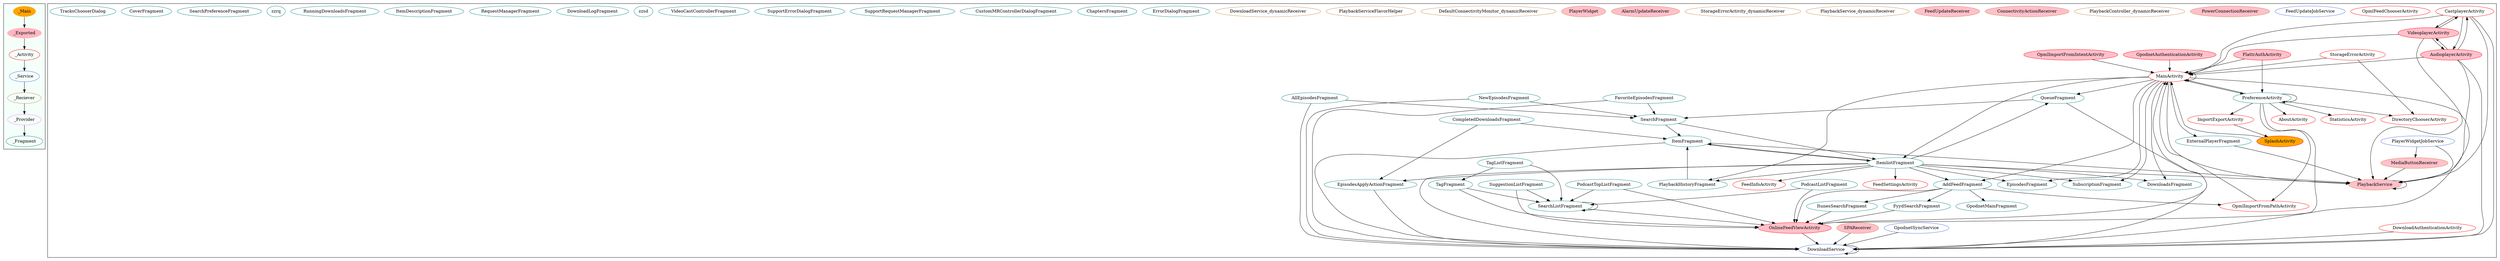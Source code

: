 digraph G {
subgraph cluster_legend{ 
bgcolor=mintcream;
_Activity[color = red];
_Service[color = royalblue];
_Provider[color = violet];
_Reciever[color = peru];
_Fragment[color = teal];
_Main[style=filled, fillcolor=orange, color = mintcream];
_Exported[style=filled, fillcolor=lightpink, color = mintcream];
_Main -> _Exported -> _Activity -> _Service -> _Reciever -> _Provider -> _Fragment; 
}
subgraph cluster_component{ 
CastplayerActivity[color = red];
StorageErrorActivity[color = red];
FeedInfoActivity[color = red];
FeedSettingsActivity[color = red];
AboutActivity[color = red];
OpmlImportFromPathActivity[color = red];
VideoplayerActivity[style=filled, fillcolor=pink, color = red];
FlattrAuthActivity[style=filled, fillcolor=pink, color = red];
DownloadAuthenticationActivity[color = red];
OpmlFeedChooserActivity[color = red];
ImportExportActivity[color = red];
SplashActivity[style=filled, fillcolor=orange, color = red];
DirectoryChooserActivity[color = red];
StatisticsActivity[color = red];
MainActivity[color = red];
AudioplayerActivity[style=filled, fillcolor=pink, color = red];
PreferenceActivity[color = red];
GpodnetAuthenticationActivity[style=filled, fillcolor=pink, color = red];
OnlineFeedViewActivity[style=filled, fillcolor=pink, color = red];
OpmlImportFromIntentActivity[style=filled, fillcolor=pink, color = red];
PlaybackService[style=filled, fillcolor=pink, color = royalblue];
FeedUpdateJobService[color = royalblue];
GpodnetSyncService[color = royalblue];
PlayerWidgetJobService[color = royalblue];
DownloadService[color = royalblue];
PowerConnectionReceiver[style=filled, fillcolor=pink, color = peru];
PlaybackController_dynamicReceiver[color = peru];
ConnectivityActionReceiver[style=filled, fillcolor=pink, color = peru];
FeedUpdateReceiver[style=filled, fillcolor=pink, color = peru];
MediaButtonReceiver[style=filled, fillcolor=pink, color = peru];
PlaybackService[color = peru];
PlaybackService_dynamicReceiver[color = peru];
StorageErrorActivity_dynamicReceiver[color = peru];
AlarmUpdateReceiver[style=filled, fillcolor=pink, color = peru];
PlayerWidget[style=filled, fillcolor=pink, color = peru];
SPAReceiver[style=filled, fillcolor=pink, color = peru];
DefaultConnectivityMonitor_dynamicReceiver[color = peru];
PlaybackServiceFlavorHelper[color = peru];
DownloadService_dynamicReceiver[color = peru];
TagFragment[color = teal];
ErrorDialogFragment[color = teal];
SearchFragment[color = teal];
ChaptersFragment[color = teal];
PodcastTopListFragment[color = teal];
EpisodesApplyActionFragment[color = teal];
CustomMRControllerDialogFragment[color = teal];
SupportRequestManagerFragment[color = teal];
SupportErrorDialogFragment[color = teal];
VideoCastControllerFragment[color = teal];
ItunesSearchFragment[color = teal];
PreferenceActivity[color = teal];
SearchListFragment[color = teal];
QueueFragment[color = teal];
ExternalPlayerFragment[color = teal];
FavoriteEpisodesFragment[color = teal];
SubscriptionFragment[color = teal];
zzsd[color = teal];
DownloadLogFragment[color = teal];
NewEpisodesFragment[color = teal];
RequestManagerFragment[color = teal];
ItemDescriptionFragment[color = teal];
ItemFragment[color = teal];
AllEpisodesFragment[color = teal];
SuggestionListFragment[color = teal];
RunningDownloadsFragment[color = teal];
zzrq[color = teal];
SearchPreferenceFragment[color = teal];
DownloadsFragment[color = teal];
PlaybackHistoryFragment[color = teal];
ItemlistFragment[color = teal];
EpisodesFragment[color = teal];
FyydSearchFragment[color = teal];
CoverFragment[color = teal];
TagListFragment[color = teal];
PodcastListFragment[color = teal];
GpodnetMainFragment[color = teal];
AddFeedFragment[color = teal];
CompletedDownloadsFragment[color = teal];
TracksChooserDialog[color = teal];
CastplayerActivity->AudioplayerActivity;
CastplayerActivity->MainActivity;
CastplayerActivity->PlaybackService;
CastplayerActivity->DownloadService;
CastplayerActivity->VideoplayerActivity;
TagFragment->SearchListFragment;
TagFragment->OnlineFeedViewActivity;
SearchFragment->ItemFragment;
SearchFragment->ItemlistFragment;
VideoplayerActivity->MainActivity;
VideoplayerActivity->PlaybackService;
VideoplayerActivity->AudioplayerActivity;
VideoplayerActivity->CastplayerActivity;
FlattrAuthActivity->MainActivity;
FlattrAuthActivity->PreferenceActivity;
PodcastTopListFragment->SearchListFragment;
PodcastTopListFragment->OnlineFeedViewActivity;
PlayerWidgetJobService->MediaButtonReceiver;
PlayerWidgetJobService->PlaybackService;
EpisodesApplyActionFragment->DownloadService;
SPAReceiver->DownloadService;
ItunesSearchFragment->OnlineFeedViewActivity;
GpodnetSyncService->DownloadService;
QueueFragment->DownloadService;
QueueFragment->SearchFragment;
FavoriteEpisodesFragment->SearchFragment;
FavoriteEpisodesFragment->DownloadService;
PlaybackService->PlaybackService;
NewEpisodesFragment->SearchFragment;
NewEpisodesFragment->DownloadService;
MediaButtonReceiver->PlaybackService;
DownloadAuthenticationActivity->DownloadService;
ItemFragment->PlaybackService;
ItemFragment->ItemlistFragment;
ItemFragment->DownloadService;
AllEpisodesFragment->DownloadService;
AllEpisodesFragment->SearchFragment;
SuggestionListFragment->SearchListFragment;
SuggestionListFragment->OnlineFeedViewActivity;
SplashActivity->MainActivity;
MainActivity->ExternalPlayerFragment;
MainActivity->AddFeedFragment;
MainActivity->EpisodesFragment;
MainActivity->ItemlistFragment;
MainActivity->DownloadsFragment;
MainActivity->QueueFragment;
MainActivity->PreferenceActivity;
MainActivity->SubscriptionFragment;
MainActivity->MainActivity;
MainActivity->PlaybackHistoryFragment;
MainActivity->PlaybackService;
MainActivity->DownloadService;
ItemlistFragment->DownloadService;
ItemlistFragment->PlaybackHistoryFragment;
ItemlistFragment->EpisodesFragment;
ItemlistFragment->QueueFragment;
ItemlistFragment->FeedInfoActivity;
ItemlistFragment->DownloadsFragment;
ItemlistFragment->PlaybackService;
ItemlistFragment->SubscriptionFragment;
ItemlistFragment->AddFeedFragment;
ItemlistFragment->FeedSettingsActivity;
ItemlistFragment->ItemFragment;
ItemlistFragment->EpisodesApplyActionFragment;
GpodnetAuthenticationActivity->MainActivity;
FyydSearchFragment->OnlineFeedViewActivity;
OnlineFeedViewActivity->DownloadService;
OnlineFeedViewActivity->MainActivity;
TagListFragment->TagFragment;
TagListFragment->SearchListFragment;
PodcastListFragment->OnlineFeedViewActivity;
PodcastListFragment->SearchListFragment;
PreferenceActivity->AboutActivity;
PreferenceActivity->PreferenceActivity;
PreferenceActivity->OnlineFeedViewActivity;
PreferenceActivity->OpmlImportFromPathActivity;
PreferenceActivity->MainActivity;
PreferenceActivity->ImportExportActivity;
PreferenceActivity->StatisticsActivity;
PreferenceActivity->DirectoryChooserActivity;
SearchListFragment->SearchListFragment;
SearchListFragment->OnlineFeedViewActivity;
ExternalPlayerFragment->PlaybackService;
StorageErrorActivity->MainActivity;
StorageErrorActivity->DirectoryChooserActivity;
OpmlImportFromPathActivity->MainActivity;
ImportExportActivity->SplashActivity;
AudioplayerActivity->VideoplayerActivity;
AudioplayerActivity->CastplayerActivity;
AudioplayerActivity->PlaybackService;
AudioplayerActivity->MainActivity;
AudioplayerActivity->DownloadService;
PlaybackHistoryFragment->ItemFragment;
OpmlImportFromIntentActivity->MainActivity;
DownloadService->DownloadService;
AddFeedFragment->ItunesSearchFragment;
AddFeedFragment->OpmlImportFromPathActivity;
AddFeedFragment->FyydSearchFragment;
AddFeedFragment->GpodnetMainFragment;
AddFeedFragment->OnlineFeedViewActivity;
CompletedDownloadsFragment->ItemFragment;
CompletedDownloadsFragment->EpisodesApplyActionFragment;
}
}
